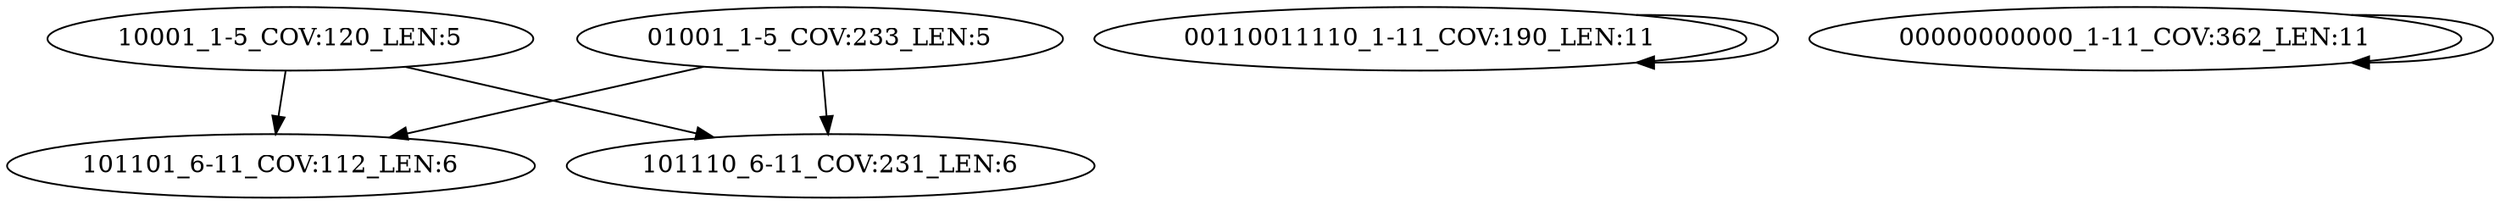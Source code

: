 digraph G {
    "10001_1-5_COV:120_LEN:5" -> "101101_6-11_COV:112_LEN:6";
    "10001_1-5_COV:120_LEN:5" -> "101110_6-11_COV:231_LEN:6";
    "00110011110_1-11_COV:190_LEN:11" -> "00110011110_1-11_COV:190_LEN:11";
    "00000000000_1-11_COV:362_LEN:11" -> "00000000000_1-11_COV:362_LEN:11";
    "01001_1-5_COV:233_LEN:5" -> "101101_6-11_COV:112_LEN:6";
    "01001_1-5_COV:233_LEN:5" -> "101110_6-11_COV:231_LEN:6";
}
